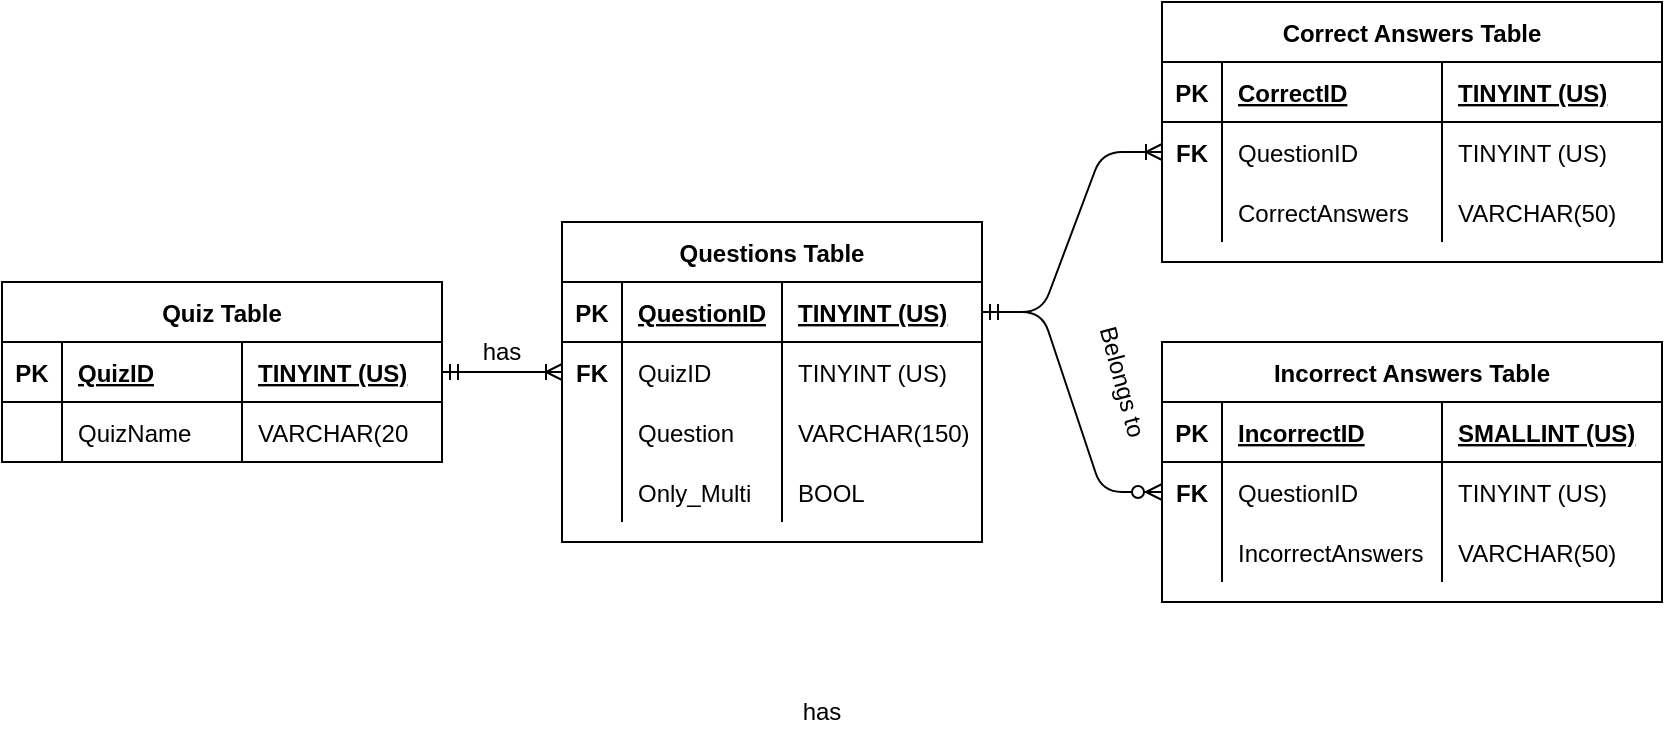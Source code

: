 <mxfile version="15.6.3" type="github">
  <diagram id="OEhl3YP8Djd3sdIk2Py4" name="Page-1">
    <mxGraphModel dx="1422" dy="737" grid="1" gridSize="10" guides="1" tooltips="1" connect="1" arrows="1" fold="1" page="1" pageScale="1" pageWidth="850" pageHeight="1100" math="0" shadow="0">
      <root>
        <mxCell id="0" />
        <mxCell id="1" parent="0" />
        <mxCell id="MMZsTFJy08IuMzdYPkEU-1" value="Quiz Table" style="shape=table;startSize=30;container=1;collapsible=1;childLayout=tableLayout;fixedRows=1;rowLines=0;fontStyle=1;align=center;resizeLast=1;" parent="1" vertex="1">
          <mxGeometry x="10" y="160" width="220" height="90" as="geometry" />
        </mxCell>
        <mxCell id="MMZsTFJy08IuMzdYPkEU-2" value="" style="shape=partialRectangle;collapsible=0;dropTarget=0;pointerEvents=0;fillColor=none;top=0;left=0;bottom=1;right=0;points=[[0,0.5],[1,0.5]];portConstraint=eastwest;" parent="MMZsTFJy08IuMzdYPkEU-1" vertex="1">
          <mxGeometry y="30" width="220" height="30" as="geometry" />
        </mxCell>
        <mxCell id="MMZsTFJy08IuMzdYPkEU-3" value="PK" style="shape=partialRectangle;connectable=0;fillColor=none;top=0;left=0;bottom=0;right=0;fontStyle=1;overflow=hidden;" parent="MMZsTFJy08IuMzdYPkEU-2" vertex="1">
          <mxGeometry width="30" height="30" as="geometry" />
        </mxCell>
        <mxCell id="MMZsTFJy08IuMzdYPkEU-4" value="QuizID" style="shape=partialRectangle;connectable=0;fillColor=none;top=0;left=0;bottom=0;right=0;align=left;spacingLeft=6;fontStyle=5;overflow=hidden;" parent="MMZsTFJy08IuMzdYPkEU-2" vertex="1">
          <mxGeometry x="30" width="90" height="30" as="geometry" />
        </mxCell>
        <mxCell id="MMZsTFJy08IuMzdYPkEU-70" value="TINYINT (US)" style="shape=partialRectangle;connectable=0;fillColor=none;top=0;left=0;bottom=0;right=0;align=left;spacingLeft=6;fontStyle=5;overflow=hidden;" parent="MMZsTFJy08IuMzdYPkEU-2" vertex="1">
          <mxGeometry x="120" width="100" height="30" as="geometry" />
        </mxCell>
        <mxCell id="MMZsTFJy08IuMzdYPkEU-5" value="" style="shape=partialRectangle;collapsible=0;dropTarget=0;pointerEvents=0;fillColor=none;top=0;left=0;bottom=0;right=0;points=[[0,0.5],[1,0.5]];portConstraint=eastwest;" parent="MMZsTFJy08IuMzdYPkEU-1" vertex="1">
          <mxGeometry y="60" width="220" height="30" as="geometry" />
        </mxCell>
        <mxCell id="MMZsTFJy08IuMzdYPkEU-6" value="" style="shape=partialRectangle;connectable=0;fillColor=none;top=0;left=0;bottom=0;right=0;editable=1;overflow=hidden;" parent="MMZsTFJy08IuMzdYPkEU-5" vertex="1">
          <mxGeometry width="30" height="30" as="geometry" />
        </mxCell>
        <mxCell id="MMZsTFJy08IuMzdYPkEU-7" value="QuizName" style="shape=partialRectangle;connectable=0;fillColor=none;top=0;left=0;bottom=0;right=0;align=left;spacingLeft=6;overflow=hidden;" parent="MMZsTFJy08IuMzdYPkEU-5" vertex="1">
          <mxGeometry x="30" width="90" height="30" as="geometry" />
        </mxCell>
        <mxCell id="MMZsTFJy08IuMzdYPkEU-71" value="VARCHAR(20" style="shape=partialRectangle;connectable=0;fillColor=none;top=0;left=0;bottom=0;right=0;align=left;spacingLeft=6;overflow=hidden;" parent="MMZsTFJy08IuMzdYPkEU-5" vertex="1">
          <mxGeometry x="120" width="100" height="30" as="geometry" />
        </mxCell>
        <mxCell id="MMZsTFJy08IuMzdYPkEU-30" value="Questions Table" style="shape=table;startSize=30;container=1;collapsible=1;childLayout=tableLayout;fixedRows=1;rowLines=0;fontStyle=1;align=center;resizeLast=1;" parent="1" vertex="1">
          <mxGeometry x="290" y="130" width="210" height="160" as="geometry" />
        </mxCell>
        <mxCell id="MMZsTFJy08IuMzdYPkEU-31" value="" style="shape=partialRectangle;collapsible=0;dropTarget=0;pointerEvents=0;fillColor=none;top=0;left=0;bottom=1;right=0;points=[[0,0.5],[1,0.5]];portConstraint=eastwest;" parent="MMZsTFJy08IuMzdYPkEU-30" vertex="1">
          <mxGeometry y="30" width="210" height="30" as="geometry" />
        </mxCell>
        <mxCell id="MMZsTFJy08IuMzdYPkEU-32" value="PK" style="shape=partialRectangle;connectable=0;fillColor=none;top=0;left=0;bottom=0;right=0;fontStyle=1;overflow=hidden;" parent="MMZsTFJy08IuMzdYPkEU-31" vertex="1">
          <mxGeometry width="30" height="30" as="geometry" />
        </mxCell>
        <mxCell id="MMZsTFJy08IuMzdYPkEU-33" value="QuestionID" style="shape=partialRectangle;connectable=0;fillColor=none;top=0;left=0;bottom=0;right=0;align=left;spacingLeft=6;fontStyle=5;overflow=hidden;" parent="MMZsTFJy08IuMzdYPkEU-31" vertex="1">
          <mxGeometry x="30" width="80" height="30" as="geometry" />
        </mxCell>
        <mxCell id="MMZsTFJy08IuMzdYPkEU-72" value="TINYINT (US)" style="shape=partialRectangle;connectable=0;fillColor=none;top=0;left=0;bottom=0;right=0;align=left;spacingLeft=6;fontStyle=5;overflow=hidden;" parent="MMZsTFJy08IuMzdYPkEU-31" vertex="1">
          <mxGeometry x="110" width="100" height="30" as="geometry" />
        </mxCell>
        <mxCell id="MMZsTFJy08IuMzdYPkEU-34" value="" style="shape=partialRectangle;collapsible=0;dropTarget=0;pointerEvents=0;fillColor=none;top=0;left=0;bottom=0;right=0;points=[[0,0.5],[1,0.5]];portConstraint=eastwest;" parent="MMZsTFJy08IuMzdYPkEU-30" vertex="1">
          <mxGeometry y="60" width="210" height="30" as="geometry" />
        </mxCell>
        <mxCell id="MMZsTFJy08IuMzdYPkEU-35" value="FK" style="shape=partialRectangle;connectable=0;fillColor=none;top=0;left=0;bottom=0;right=0;editable=1;overflow=hidden;fontStyle=1" parent="MMZsTFJy08IuMzdYPkEU-34" vertex="1">
          <mxGeometry width="30" height="30" as="geometry" />
        </mxCell>
        <mxCell id="MMZsTFJy08IuMzdYPkEU-36" value="QuizID" style="shape=partialRectangle;connectable=0;fillColor=none;top=0;left=0;bottom=0;right=0;align=left;spacingLeft=6;overflow=hidden;" parent="MMZsTFJy08IuMzdYPkEU-34" vertex="1">
          <mxGeometry x="30" width="80" height="30" as="geometry" />
        </mxCell>
        <mxCell id="MMZsTFJy08IuMzdYPkEU-73" value="TINYINT (US)" style="shape=partialRectangle;connectable=0;fillColor=none;top=0;left=0;bottom=0;right=0;align=left;spacingLeft=6;overflow=hidden;" parent="MMZsTFJy08IuMzdYPkEU-34" vertex="1">
          <mxGeometry x="110" width="100" height="30" as="geometry" />
        </mxCell>
        <mxCell id="MMZsTFJy08IuMzdYPkEU-37" value="" style="shape=partialRectangle;collapsible=0;dropTarget=0;pointerEvents=0;fillColor=none;top=0;left=0;bottom=0;right=0;points=[[0,0.5],[1,0.5]];portConstraint=eastwest;" parent="MMZsTFJy08IuMzdYPkEU-30" vertex="1">
          <mxGeometry y="90" width="210" height="30" as="geometry" />
        </mxCell>
        <mxCell id="MMZsTFJy08IuMzdYPkEU-38" value="" style="shape=partialRectangle;connectable=0;fillColor=none;top=0;left=0;bottom=0;right=0;editable=1;overflow=hidden;" parent="MMZsTFJy08IuMzdYPkEU-37" vertex="1">
          <mxGeometry width="30" height="30" as="geometry" />
        </mxCell>
        <mxCell id="MMZsTFJy08IuMzdYPkEU-39" value="Question" style="shape=partialRectangle;connectable=0;fillColor=none;top=0;left=0;bottom=0;right=0;align=left;spacingLeft=6;overflow=hidden;" parent="MMZsTFJy08IuMzdYPkEU-37" vertex="1">
          <mxGeometry x="30" width="80" height="30" as="geometry" />
        </mxCell>
        <mxCell id="MMZsTFJy08IuMzdYPkEU-74" value="VARCHAR(150)" style="shape=partialRectangle;connectable=0;fillColor=none;top=0;left=0;bottom=0;right=0;align=left;spacingLeft=6;overflow=hidden;" parent="MMZsTFJy08IuMzdYPkEU-37" vertex="1">
          <mxGeometry x="110" width="100" height="30" as="geometry" />
        </mxCell>
        <mxCell id="MMZsTFJy08IuMzdYPkEU-40" value="" style="shape=partialRectangle;collapsible=0;dropTarget=0;pointerEvents=0;fillColor=none;top=0;left=0;bottom=0;right=0;points=[[0,0.5],[1,0.5]];portConstraint=eastwest;" parent="MMZsTFJy08IuMzdYPkEU-30" vertex="1">
          <mxGeometry y="120" width="210" height="30" as="geometry" />
        </mxCell>
        <mxCell id="MMZsTFJy08IuMzdYPkEU-41" value="" style="shape=partialRectangle;connectable=0;fillColor=none;top=0;left=0;bottom=0;right=0;editable=1;overflow=hidden;" parent="MMZsTFJy08IuMzdYPkEU-40" vertex="1">
          <mxGeometry width="30" height="30" as="geometry" />
        </mxCell>
        <mxCell id="MMZsTFJy08IuMzdYPkEU-42" value="Only_Multi" style="shape=partialRectangle;connectable=0;fillColor=none;top=0;left=0;bottom=0;right=0;align=left;spacingLeft=6;overflow=hidden;" parent="MMZsTFJy08IuMzdYPkEU-40" vertex="1">
          <mxGeometry x="30" width="80" height="30" as="geometry" />
        </mxCell>
        <mxCell id="MMZsTFJy08IuMzdYPkEU-75" value="BOOL" style="shape=partialRectangle;connectable=0;fillColor=none;top=0;left=0;bottom=0;right=0;align=left;spacingLeft=6;overflow=hidden;" parent="MMZsTFJy08IuMzdYPkEU-40" vertex="1">
          <mxGeometry x="110" width="100" height="30" as="geometry" />
        </mxCell>
        <mxCell id="MMZsTFJy08IuMzdYPkEU-44" value="" style="edgeStyle=entityRelationEdgeStyle;fontSize=12;html=1;endArrow=ERoneToMany;entryX=0;entryY=0.5;entryDx=0;entryDy=0;startArrow=ERmandOne;startFill=0;" parent="1" source="MMZsTFJy08IuMzdYPkEU-2" target="MMZsTFJy08IuMzdYPkEU-34" edge="1">
          <mxGeometry width="100" height="100" relative="1" as="geometry">
            <mxPoint x="370" y="430" as="sourcePoint" />
            <mxPoint x="470" y="330" as="targetPoint" />
          </mxGeometry>
        </mxCell>
        <mxCell id="MMZsTFJy08IuMzdYPkEU-45" value="Correct Answers Table" style="shape=table;startSize=30;container=1;collapsible=1;childLayout=tableLayout;fixedRows=1;rowLines=0;fontStyle=1;align=center;resizeLast=1;" parent="1" vertex="1">
          <mxGeometry x="590" y="20" width="250" height="130" as="geometry" />
        </mxCell>
        <mxCell id="MMZsTFJy08IuMzdYPkEU-46" value="" style="shape=partialRectangle;collapsible=0;dropTarget=0;pointerEvents=0;fillColor=none;top=0;left=0;bottom=1;right=0;points=[[0,0.5],[1,0.5]];portConstraint=eastwest;" parent="MMZsTFJy08IuMzdYPkEU-45" vertex="1">
          <mxGeometry y="30" width="250" height="30" as="geometry" />
        </mxCell>
        <mxCell id="MMZsTFJy08IuMzdYPkEU-47" value="PK" style="shape=partialRectangle;connectable=0;fillColor=none;top=0;left=0;bottom=0;right=0;fontStyle=1;overflow=hidden;" parent="MMZsTFJy08IuMzdYPkEU-46" vertex="1">
          <mxGeometry width="30" height="30" as="geometry" />
        </mxCell>
        <mxCell id="MMZsTFJy08IuMzdYPkEU-48" value="CorrectID" style="shape=partialRectangle;connectable=0;fillColor=none;top=0;left=0;bottom=0;right=0;align=left;spacingLeft=6;fontStyle=5;overflow=hidden;" parent="MMZsTFJy08IuMzdYPkEU-46" vertex="1">
          <mxGeometry x="30" width="110" height="30" as="geometry" />
        </mxCell>
        <mxCell id="MMZsTFJy08IuMzdYPkEU-76" value="TINYINT (US)" style="shape=partialRectangle;connectable=0;fillColor=none;top=0;left=0;bottom=0;right=0;align=left;spacingLeft=6;fontStyle=5;overflow=hidden;" parent="MMZsTFJy08IuMzdYPkEU-46" vertex="1">
          <mxGeometry x="140" width="110" height="30" as="geometry" />
        </mxCell>
        <mxCell id="MMZsTFJy08IuMzdYPkEU-49" value="" style="shape=partialRectangle;collapsible=0;dropTarget=0;pointerEvents=0;fillColor=none;top=0;left=0;bottom=0;right=0;points=[[0,0.5],[1,0.5]];portConstraint=eastwest;" parent="MMZsTFJy08IuMzdYPkEU-45" vertex="1">
          <mxGeometry y="60" width="250" height="30" as="geometry" />
        </mxCell>
        <mxCell id="MMZsTFJy08IuMzdYPkEU-50" value="FK" style="shape=partialRectangle;connectable=0;fillColor=none;top=0;left=0;bottom=0;right=0;editable=1;overflow=hidden;fontStyle=1" parent="MMZsTFJy08IuMzdYPkEU-49" vertex="1">
          <mxGeometry width="30" height="30" as="geometry" />
        </mxCell>
        <mxCell id="MMZsTFJy08IuMzdYPkEU-51" value="QuestionID" style="shape=partialRectangle;connectable=0;fillColor=none;top=0;left=0;bottom=0;right=0;align=left;spacingLeft=6;overflow=hidden;" parent="MMZsTFJy08IuMzdYPkEU-49" vertex="1">
          <mxGeometry x="30" width="110" height="30" as="geometry" />
        </mxCell>
        <mxCell id="MMZsTFJy08IuMzdYPkEU-77" value="TINYINT (US)" style="shape=partialRectangle;connectable=0;fillColor=none;top=0;left=0;bottom=0;right=0;align=left;spacingLeft=6;overflow=hidden;" parent="MMZsTFJy08IuMzdYPkEU-49" vertex="1">
          <mxGeometry x="140" width="110" height="30" as="geometry" />
        </mxCell>
        <mxCell id="MMZsTFJy08IuMzdYPkEU-52" value="" style="shape=partialRectangle;collapsible=0;dropTarget=0;pointerEvents=0;fillColor=none;top=0;left=0;bottom=0;right=0;points=[[0,0.5],[1,0.5]];portConstraint=eastwest;" parent="MMZsTFJy08IuMzdYPkEU-45" vertex="1">
          <mxGeometry y="90" width="250" height="30" as="geometry" />
        </mxCell>
        <mxCell id="MMZsTFJy08IuMzdYPkEU-53" value="" style="shape=partialRectangle;connectable=0;fillColor=none;top=0;left=0;bottom=0;right=0;editable=1;overflow=hidden;" parent="MMZsTFJy08IuMzdYPkEU-52" vertex="1">
          <mxGeometry width="30" height="30" as="geometry" />
        </mxCell>
        <mxCell id="MMZsTFJy08IuMzdYPkEU-54" value="CorrectAnswers" style="shape=partialRectangle;connectable=0;fillColor=none;top=0;left=0;bottom=0;right=0;align=left;spacingLeft=6;overflow=hidden;" parent="MMZsTFJy08IuMzdYPkEU-52" vertex="1">
          <mxGeometry x="30" width="110" height="30" as="geometry" />
        </mxCell>
        <mxCell id="MMZsTFJy08IuMzdYPkEU-78" value="VARCHAR(50)" style="shape=partialRectangle;connectable=0;fillColor=none;top=0;left=0;bottom=0;right=0;align=left;spacingLeft=6;overflow=hidden;" parent="MMZsTFJy08IuMzdYPkEU-52" vertex="1">
          <mxGeometry x="140" width="110" height="30" as="geometry" />
        </mxCell>
        <mxCell id="MMZsTFJy08IuMzdYPkEU-58" value="" style="edgeStyle=entityRelationEdgeStyle;fontSize=12;html=1;endArrow=ERoneToMany;entryX=0;entryY=0.5;entryDx=0;entryDy=0;startArrow=ERmandOne;startFill=0;exitX=1;exitY=0.5;exitDx=0;exitDy=0;" parent="1" source="MMZsTFJy08IuMzdYPkEU-31" target="MMZsTFJy08IuMzdYPkEU-49" edge="1">
          <mxGeometry width="100" height="100" relative="1" as="geometry">
            <mxPoint x="520" y="200" as="sourcePoint" />
            <mxPoint x="610" y="174.5" as="targetPoint" />
          </mxGeometry>
        </mxCell>
        <mxCell id="MMZsTFJy08IuMzdYPkEU-59" value="Incorrect Answers Table" style="shape=table;startSize=30;container=1;collapsible=1;childLayout=tableLayout;fixedRows=1;rowLines=0;fontStyle=1;align=center;resizeLast=1;" parent="1" vertex="1">
          <mxGeometry x="590" y="190" width="250" height="130" as="geometry" />
        </mxCell>
        <mxCell id="MMZsTFJy08IuMzdYPkEU-60" value="" style="shape=partialRectangle;collapsible=0;dropTarget=0;pointerEvents=0;fillColor=none;top=0;left=0;bottom=1;right=0;points=[[0,0.5],[1,0.5]];portConstraint=eastwest;" parent="MMZsTFJy08IuMzdYPkEU-59" vertex="1">
          <mxGeometry y="30" width="250" height="30" as="geometry" />
        </mxCell>
        <mxCell id="MMZsTFJy08IuMzdYPkEU-61" value="PK" style="shape=partialRectangle;connectable=0;fillColor=none;top=0;left=0;bottom=0;right=0;fontStyle=1;overflow=hidden;" parent="MMZsTFJy08IuMzdYPkEU-60" vertex="1">
          <mxGeometry width="30" height="30" as="geometry" />
        </mxCell>
        <mxCell id="MMZsTFJy08IuMzdYPkEU-62" value="IncorrectID" style="shape=partialRectangle;connectable=0;fillColor=none;top=0;left=0;bottom=0;right=0;align=left;spacingLeft=6;fontStyle=5;overflow=hidden;" parent="MMZsTFJy08IuMzdYPkEU-60" vertex="1">
          <mxGeometry x="30" width="110" height="30" as="geometry" />
        </mxCell>
        <mxCell id="MMZsTFJy08IuMzdYPkEU-79" value="SMALLINT (US)" style="shape=partialRectangle;connectable=0;fillColor=none;top=0;left=0;bottom=0;right=0;align=left;spacingLeft=6;fontStyle=5;overflow=hidden;" parent="MMZsTFJy08IuMzdYPkEU-60" vertex="1">
          <mxGeometry x="140" width="110" height="30" as="geometry" />
        </mxCell>
        <mxCell id="MMZsTFJy08IuMzdYPkEU-63" value="" style="shape=partialRectangle;collapsible=0;dropTarget=0;pointerEvents=0;fillColor=none;top=0;left=0;bottom=0;right=0;points=[[0,0.5],[1,0.5]];portConstraint=eastwest;" parent="MMZsTFJy08IuMzdYPkEU-59" vertex="1">
          <mxGeometry y="60" width="250" height="30" as="geometry" />
        </mxCell>
        <mxCell id="MMZsTFJy08IuMzdYPkEU-64" value="FK" style="shape=partialRectangle;connectable=0;fillColor=none;top=0;left=0;bottom=0;right=0;editable=1;overflow=hidden;fontStyle=1" parent="MMZsTFJy08IuMzdYPkEU-63" vertex="1">
          <mxGeometry width="30" height="30" as="geometry" />
        </mxCell>
        <mxCell id="MMZsTFJy08IuMzdYPkEU-65" value="QuestionID" style="shape=partialRectangle;connectable=0;fillColor=none;top=0;left=0;bottom=0;right=0;align=left;spacingLeft=6;overflow=hidden;" parent="MMZsTFJy08IuMzdYPkEU-63" vertex="1">
          <mxGeometry x="30" width="110" height="30" as="geometry" />
        </mxCell>
        <mxCell id="MMZsTFJy08IuMzdYPkEU-80" value="TINYINT (US)" style="shape=partialRectangle;connectable=0;fillColor=none;top=0;left=0;bottom=0;right=0;align=left;spacingLeft=6;overflow=hidden;" parent="MMZsTFJy08IuMzdYPkEU-63" vertex="1">
          <mxGeometry x="140" width="110" height="30" as="geometry" />
        </mxCell>
        <mxCell id="MMZsTFJy08IuMzdYPkEU-66" value="" style="shape=partialRectangle;collapsible=0;dropTarget=0;pointerEvents=0;fillColor=none;top=0;left=0;bottom=0;right=0;points=[[0,0.5],[1,0.5]];portConstraint=eastwest;" parent="MMZsTFJy08IuMzdYPkEU-59" vertex="1">
          <mxGeometry y="90" width="250" height="30" as="geometry" />
        </mxCell>
        <mxCell id="MMZsTFJy08IuMzdYPkEU-67" value="" style="shape=partialRectangle;connectable=0;fillColor=none;top=0;left=0;bottom=0;right=0;editable=1;overflow=hidden;" parent="MMZsTFJy08IuMzdYPkEU-66" vertex="1">
          <mxGeometry width="30" height="30" as="geometry" />
        </mxCell>
        <mxCell id="MMZsTFJy08IuMzdYPkEU-68" value="IncorrectAnswers" style="shape=partialRectangle;connectable=0;fillColor=none;top=0;left=0;bottom=0;right=0;align=left;spacingLeft=6;overflow=hidden;" parent="MMZsTFJy08IuMzdYPkEU-66" vertex="1">
          <mxGeometry x="30" width="110" height="30" as="geometry" />
        </mxCell>
        <mxCell id="MMZsTFJy08IuMzdYPkEU-81" value="VARCHAR(50)" style="shape=partialRectangle;connectable=0;fillColor=none;top=0;left=0;bottom=0;right=0;align=left;spacingLeft=6;overflow=hidden;" parent="MMZsTFJy08IuMzdYPkEU-66" vertex="1">
          <mxGeometry x="140" width="110" height="30" as="geometry" />
        </mxCell>
        <mxCell id="MMZsTFJy08IuMzdYPkEU-69" value="" style="edgeStyle=entityRelationEdgeStyle;fontSize=12;html=1;endArrow=ERzeroToMany;exitX=1;exitY=0.5;exitDx=0;exitDy=0;entryX=0;entryY=0.5;entryDx=0;entryDy=0;startArrow=ERmandOne;startFill=0;endFill=1;" parent="1" source="MMZsTFJy08IuMzdYPkEU-31" target="MMZsTFJy08IuMzdYPkEU-63" edge="1">
          <mxGeometry width="100" height="100" relative="1" as="geometry">
            <mxPoint x="530" y="184.5" as="sourcePoint" />
            <mxPoint x="620" y="215" as="targetPoint" />
          </mxGeometry>
        </mxCell>
        <mxCell id="gE2g8EhFS10ycfq1ZvE9-1" value="has" style="text;html=1;strokeColor=none;fillColor=none;align=center;verticalAlign=middle;whiteSpace=wrap;rounded=0;" vertex="1" parent="1">
          <mxGeometry x="390" y="360" width="60" height="30" as="geometry" />
        </mxCell>
        <mxCell id="gE2g8EhFS10ycfq1ZvE9-2" value="Belongs to" style="text;html=1;strokeColor=none;fillColor=none;align=center;verticalAlign=middle;whiteSpace=wrap;rounded=0;rotation=75;" vertex="1" parent="1">
          <mxGeometry x="540" y="195" width="60" height="30" as="geometry" />
        </mxCell>
        <mxCell id="gE2g8EhFS10ycfq1ZvE9-3" value="has" style="text;html=1;strokeColor=none;fillColor=none;align=center;verticalAlign=middle;whiteSpace=wrap;rounded=0;" vertex="1" parent="1">
          <mxGeometry x="230" y="180" width="60" height="30" as="geometry" />
        </mxCell>
      </root>
    </mxGraphModel>
  </diagram>
</mxfile>
